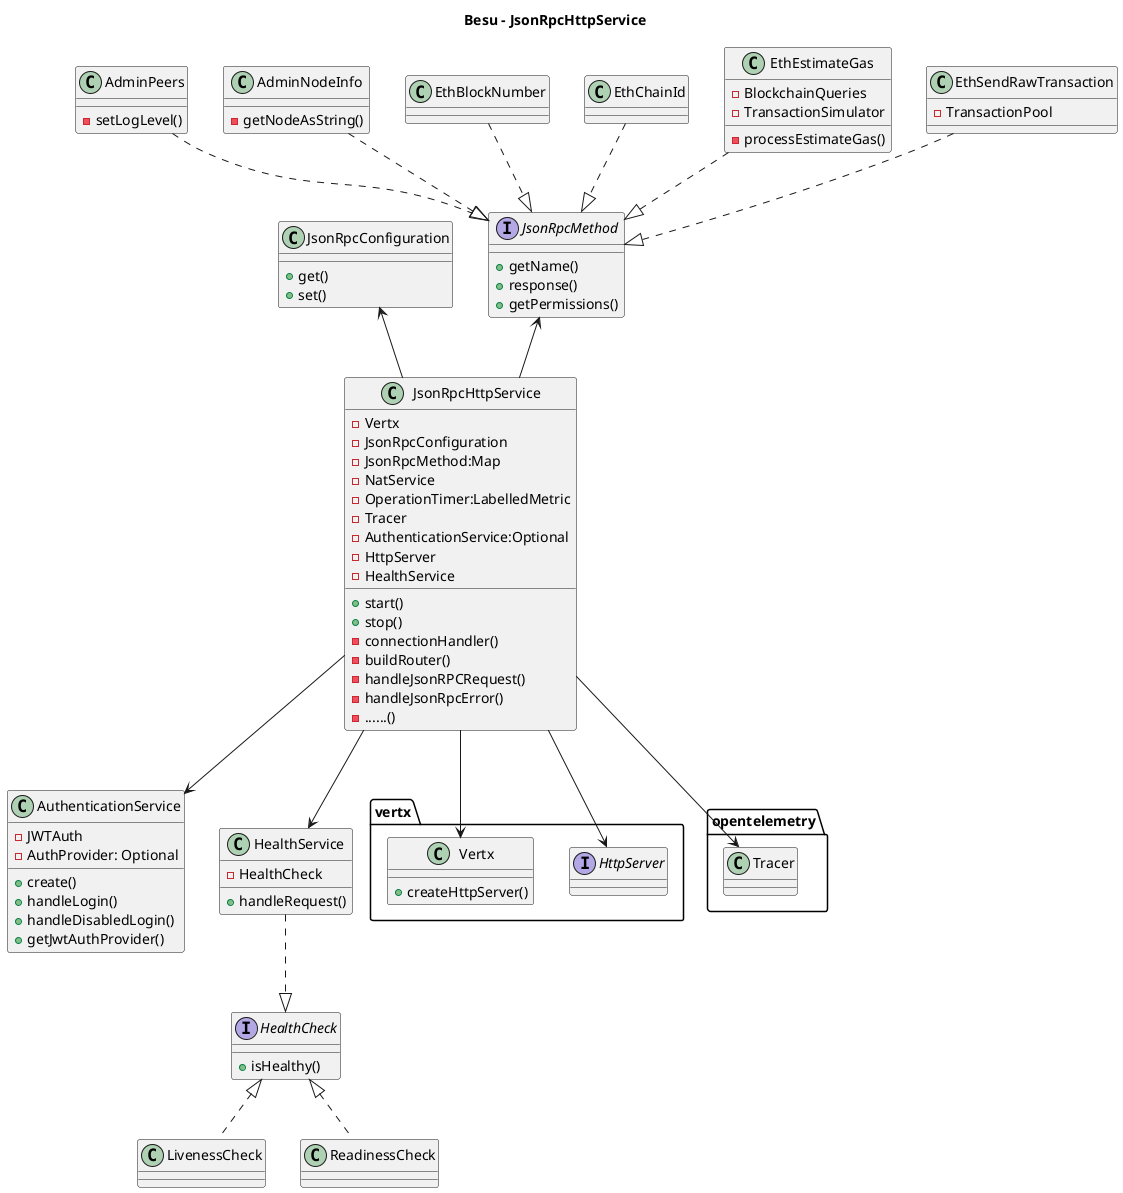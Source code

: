 @startuml

title "Besu - JsonRpcHttpService"

scale 1.0

class JsonRpcHttpService {
    -Vertx
    -JsonRpcConfiguration
    -JsonRpcMethod:Map
    -NatService
    -OperationTimer:LabelledMetric
    -Tracer
    -AuthenticationService:Optional
    -HttpServer
    -HealthService
    +start()
    +stop()
    -connectionHandler()
    -buildRouter()
    -handleJsonRPCRequest()
    -handleJsonRpcError()
    -......()
}

JsonRpcConfiguration <-- JsonRpcHttpService 
JsonRpcMethod <-- JsonRpcHttpService 
JsonRpcHttpService --> vertx.HttpServer
JsonRpcHttpService --> vertx.Vertx
JsonRpcHttpService --> opentelemetry.Tracer
JsonRpcHttpService --> AuthenticationService 
JsonRpcHttpService --> HealthService 

interface JsonRpcMethod {
    +getName()
    +response()
    +getPermissions()
}

class JsonRpcConfiguration {
    +get()
    +set()
}

interface vertx.HttpServer {
}

class vertx.Vertx {
    +createHttpServer()
}

class opentelemetry.Tracer {
}

class AuthenticationService {
    -JWTAuth
    -AuthProvider: Optional
    +create()
    +handleLogin()
    +handleDisabledLogin()
    +getJwtAuthProvider()
}

class HealthService {
    -HealthCheck
    +handleRequest()
}
HealthService ..|> HealthCheck  

interface HealthCheck {
    +isHealthy()
}

class LivenessCheck {
}
HealthCheck <|.. LivenessCheck  

class ReadinessCheck {
}
HealthCheck <|.. ReadinessCheck  


class AdminPeers {
    -setLogLevel()
}
AdminPeers ..|> JsonRpcMethod

class AdminNodeInfo {
    -getNodeAsString()
}
AdminNodeInfo ..|> JsonRpcMethod

class EthBlockNumber {
}
EthBlockNumber ..|> JsonRpcMethod

class EthChainId {
}
EthChainId ..|> JsonRpcMethod

class EthEstimateGas {
    -BlockchainQueries
    -TransactionSimulator
    -processEstimateGas()
}
EthEstimateGas ..|> JsonRpcMethod

class EthSendRawTransaction {
    -TransactionPool
}
EthSendRawTransaction ..|> JsonRpcMethod

@enduml